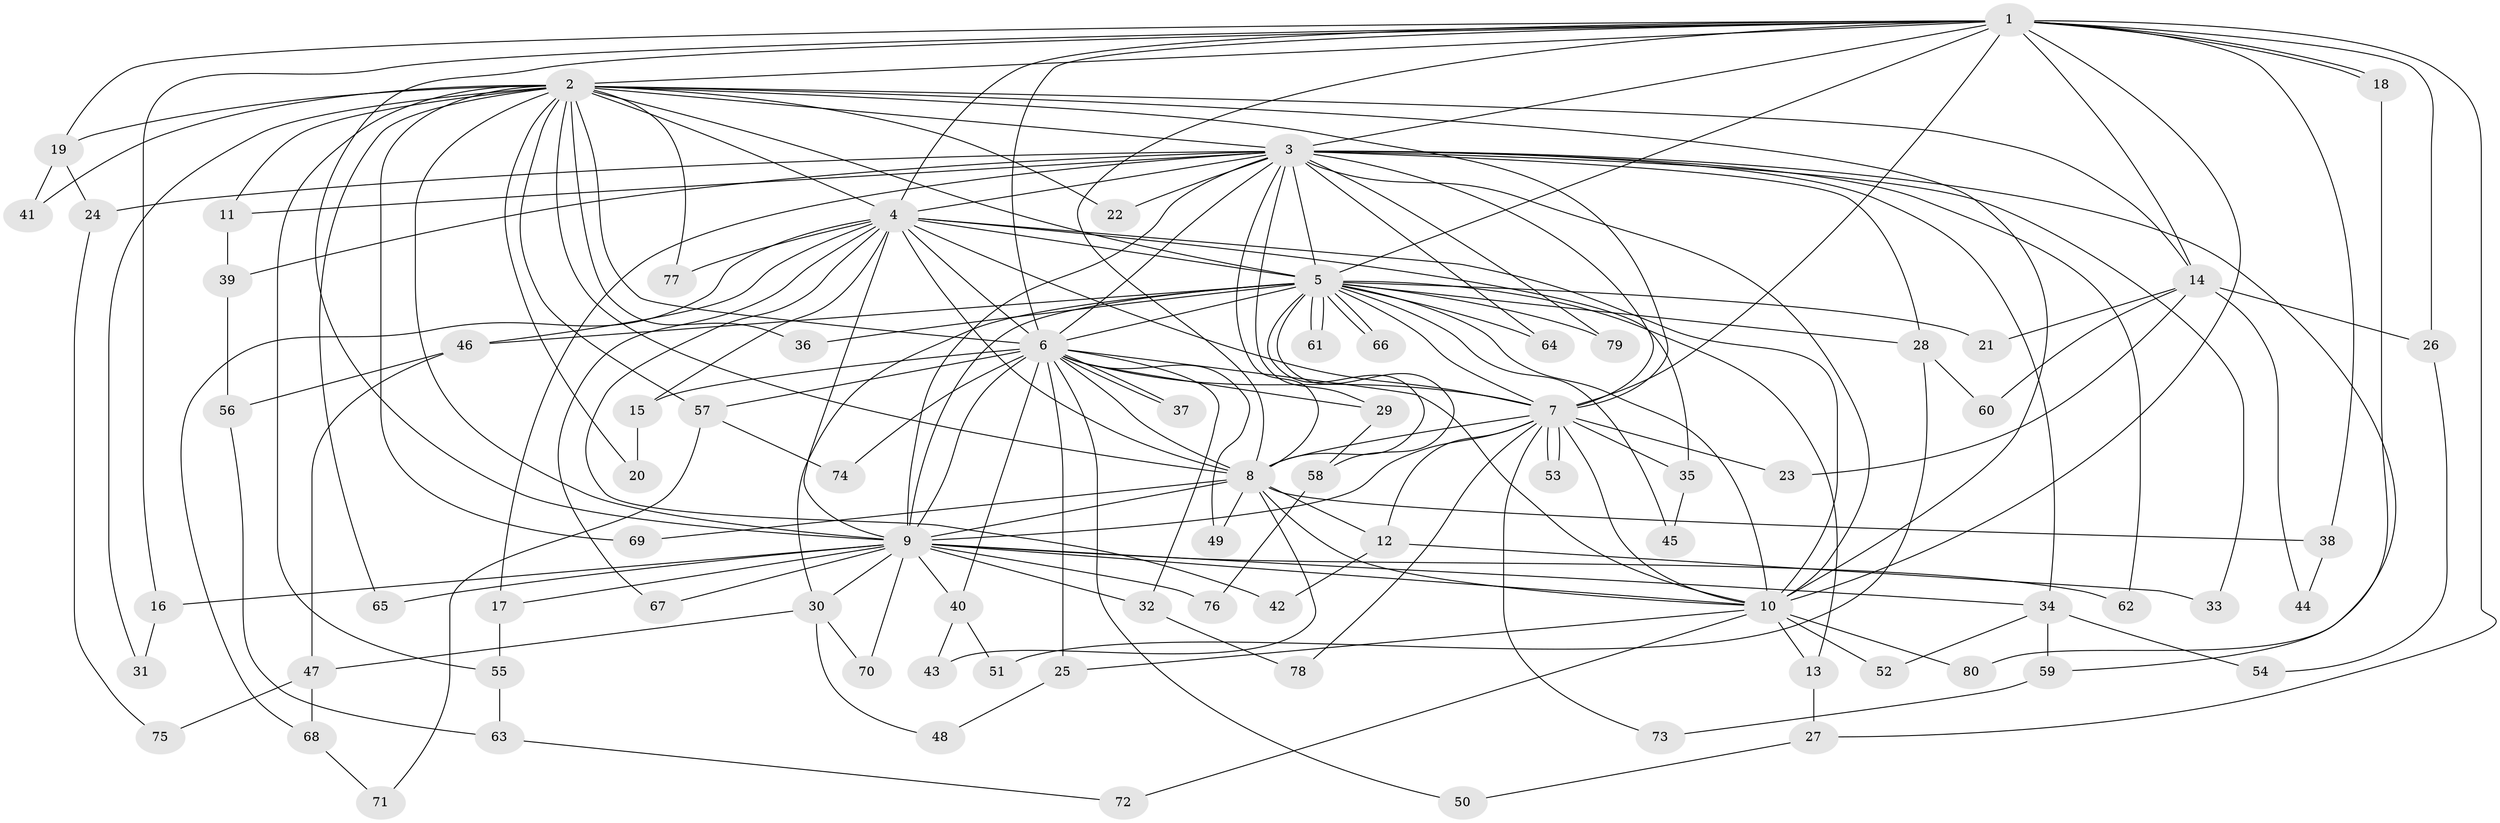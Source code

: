 // coarse degree distribution, {16: 0.03508771929824561, 15: 0.03508771929824561, 3: 0.3684210526315789, 14: 0.017543859649122806, 7: 0.017543859649122806, 21: 0.017543859649122806, 2: 0.24561403508771928, 4: 0.10526315789473684, 19: 0.017543859649122806, 17: 0.017543859649122806, 1: 0.07017543859649122, 5: 0.017543859649122806, 18: 0.017543859649122806, 12: 0.017543859649122806}
// Generated by graph-tools (version 1.1) at 2025/36/03/04/25 23:36:33]
// undirected, 80 vertices, 185 edges
graph export_dot {
  node [color=gray90,style=filled];
  1;
  2;
  3;
  4;
  5;
  6;
  7;
  8;
  9;
  10;
  11;
  12;
  13;
  14;
  15;
  16;
  17;
  18;
  19;
  20;
  21;
  22;
  23;
  24;
  25;
  26;
  27;
  28;
  29;
  30;
  31;
  32;
  33;
  34;
  35;
  36;
  37;
  38;
  39;
  40;
  41;
  42;
  43;
  44;
  45;
  46;
  47;
  48;
  49;
  50;
  51;
  52;
  53;
  54;
  55;
  56;
  57;
  58;
  59;
  60;
  61;
  62;
  63;
  64;
  65;
  66;
  67;
  68;
  69;
  70;
  71;
  72;
  73;
  74;
  75;
  76;
  77;
  78;
  79;
  80;
  1 -- 2;
  1 -- 3;
  1 -- 4;
  1 -- 5;
  1 -- 6;
  1 -- 7;
  1 -- 8;
  1 -- 9;
  1 -- 10;
  1 -- 14;
  1 -- 16;
  1 -- 18;
  1 -- 18;
  1 -- 19;
  1 -- 26;
  1 -- 27;
  1 -- 38;
  2 -- 3;
  2 -- 4;
  2 -- 5;
  2 -- 6;
  2 -- 7;
  2 -- 8;
  2 -- 9;
  2 -- 10;
  2 -- 11;
  2 -- 14;
  2 -- 19;
  2 -- 20;
  2 -- 22;
  2 -- 31;
  2 -- 36;
  2 -- 41;
  2 -- 55;
  2 -- 57;
  2 -- 65;
  2 -- 69;
  2 -- 77;
  3 -- 4;
  3 -- 5;
  3 -- 6;
  3 -- 7;
  3 -- 8;
  3 -- 9;
  3 -- 10;
  3 -- 11;
  3 -- 17;
  3 -- 22;
  3 -- 24;
  3 -- 28;
  3 -- 29;
  3 -- 33;
  3 -- 34;
  3 -- 39;
  3 -- 59;
  3 -- 62;
  3 -- 64;
  3 -- 79;
  4 -- 5;
  4 -- 6;
  4 -- 7;
  4 -- 8;
  4 -- 9;
  4 -- 10;
  4 -- 15;
  4 -- 35;
  4 -- 42;
  4 -- 46;
  4 -- 67;
  4 -- 68;
  4 -- 77;
  5 -- 6;
  5 -- 7;
  5 -- 8;
  5 -- 9;
  5 -- 10;
  5 -- 13;
  5 -- 21;
  5 -- 28;
  5 -- 30;
  5 -- 36;
  5 -- 45;
  5 -- 46;
  5 -- 58;
  5 -- 61;
  5 -- 61;
  5 -- 64;
  5 -- 66;
  5 -- 66;
  5 -- 79;
  6 -- 7;
  6 -- 8;
  6 -- 9;
  6 -- 10;
  6 -- 15;
  6 -- 25;
  6 -- 29;
  6 -- 32;
  6 -- 37;
  6 -- 37;
  6 -- 40;
  6 -- 49;
  6 -- 50;
  6 -- 57;
  6 -- 74;
  7 -- 8;
  7 -- 9;
  7 -- 10;
  7 -- 12;
  7 -- 23;
  7 -- 35;
  7 -- 53;
  7 -- 53;
  7 -- 73;
  7 -- 78;
  8 -- 9;
  8 -- 10;
  8 -- 12;
  8 -- 38;
  8 -- 43;
  8 -- 49;
  8 -- 69;
  9 -- 10;
  9 -- 16;
  9 -- 17;
  9 -- 30;
  9 -- 32;
  9 -- 34;
  9 -- 40;
  9 -- 62;
  9 -- 65;
  9 -- 67;
  9 -- 70;
  9 -- 76;
  10 -- 13;
  10 -- 25;
  10 -- 52;
  10 -- 72;
  10 -- 80;
  11 -- 39;
  12 -- 33;
  12 -- 42;
  13 -- 27;
  14 -- 21;
  14 -- 23;
  14 -- 26;
  14 -- 44;
  14 -- 60;
  15 -- 20;
  16 -- 31;
  17 -- 55;
  18 -- 80;
  19 -- 24;
  19 -- 41;
  24 -- 75;
  25 -- 48;
  26 -- 54;
  27 -- 50;
  28 -- 51;
  28 -- 60;
  29 -- 58;
  30 -- 47;
  30 -- 48;
  30 -- 70;
  32 -- 78;
  34 -- 52;
  34 -- 54;
  34 -- 59;
  35 -- 45;
  38 -- 44;
  39 -- 56;
  40 -- 43;
  40 -- 51;
  46 -- 47;
  46 -- 56;
  47 -- 68;
  47 -- 75;
  55 -- 63;
  56 -- 63;
  57 -- 71;
  57 -- 74;
  58 -- 76;
  59 -- 73;
  63 -- 72;
  68 -- 71;
}
